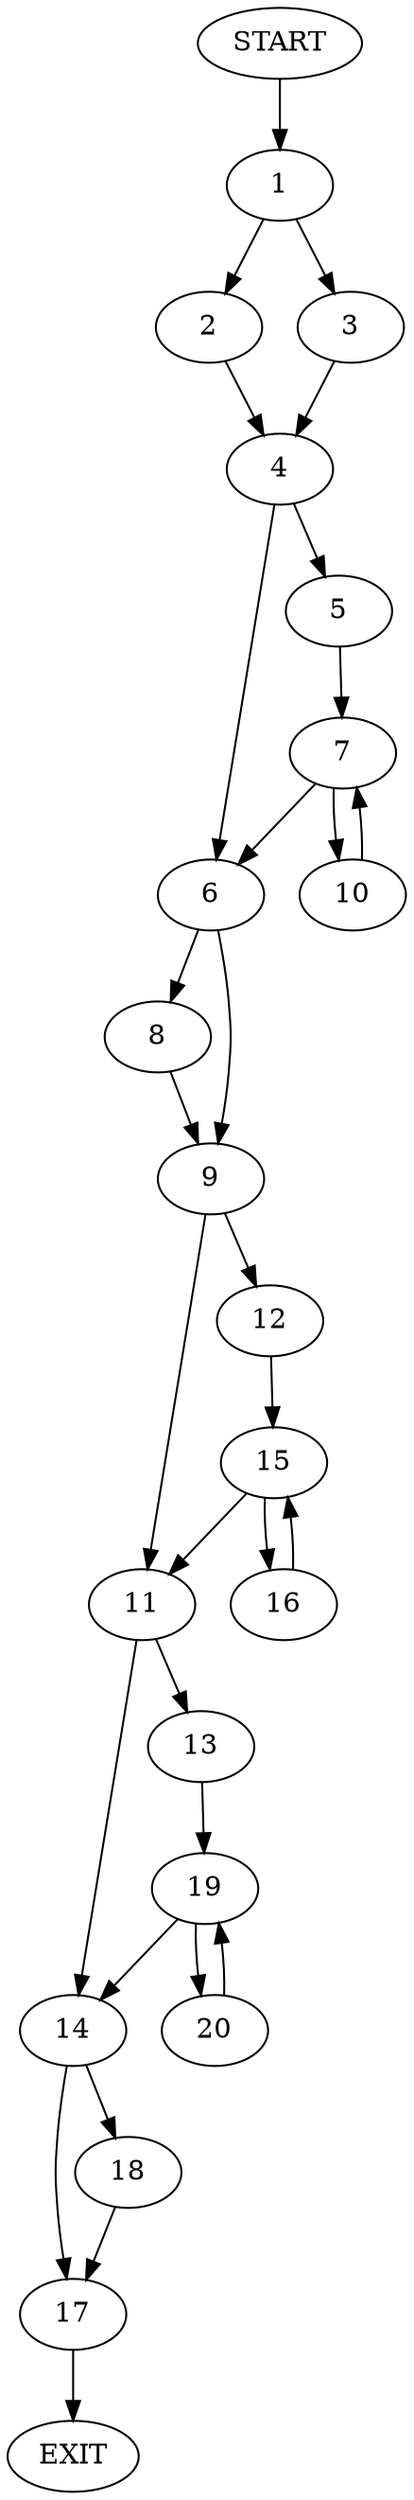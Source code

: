 digraph {
0 [label="START"]
21 [label="EXIT"]
0 -> 1
1 -> 2
1 -> 3
3 -> 4
2 -> 4
4 -> 5
4 -> 6
5 -> 7
6 -> 8
6 -> 9
7 -> 10
7 -> 6
10 -> 7
9 -> 11
9 -> 12
8 -> 9
11 -> 13
11 -> 14
12 -> 15
15 -> 11
15 -> 16
16 -> 15
14 -> 17
14 -> 18
13 -> 19
19 -> 20
19 -> 14
20 -> 19
17 -> 21
18 -> 17
}
